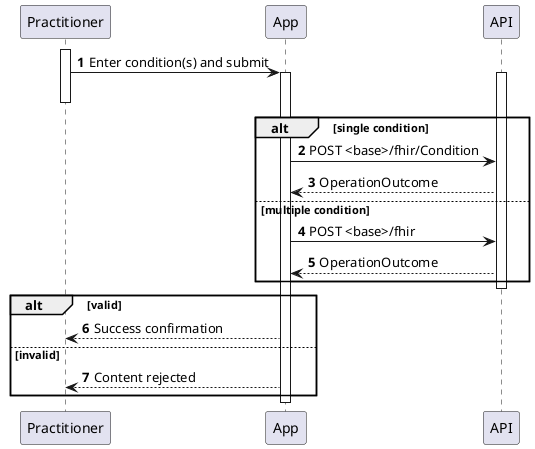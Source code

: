 @startuml

autonumber

activate Practitioner

Practitioner -> App: Enter condition(s) and submit

activate App
activate API

deactivate Practitioner

alt single condition
App -> API: POST <base>/fhir/Condition
API --> App: OperationOutcome
else multiple condition
App -> API: POST <base>/fhir
API --> App: OperationOutcome
end

activate Practitioner
deactivate API

alt valid
App --> Practitioner: Success confirmation
else invalid
App --> Practitioner: Content rejected
end

deactivate App
deactivate Practitioner

@enduml